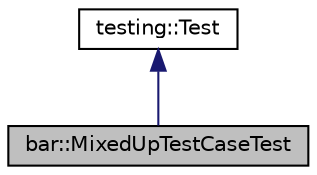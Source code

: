 digraph "bar::MixedUpTestCaseTest"
{
  edge [fontname="Helvetica",fontsize="10",labelfontname="Helvetica",labelfontsize="10"];
  node [fontname="Helvetica",fontsize="10",shape=record];
  Node1 [label="bar::MixedUpTestCaseTest",height=0.2,width=0.4,color="black", fillcolor="grey75", style="filled", fontcolor="black"];
  Node2 -> Node1 [dir="back",color="midnightblue",fontsize="10",style="solid",fontname="Helvetica"];
  Node2 [label="testing::Test",height=0.2,width=0.4,color="black", fillcolor="white", style="filled",URL="$classtesting_1_1_test.html"];
}
